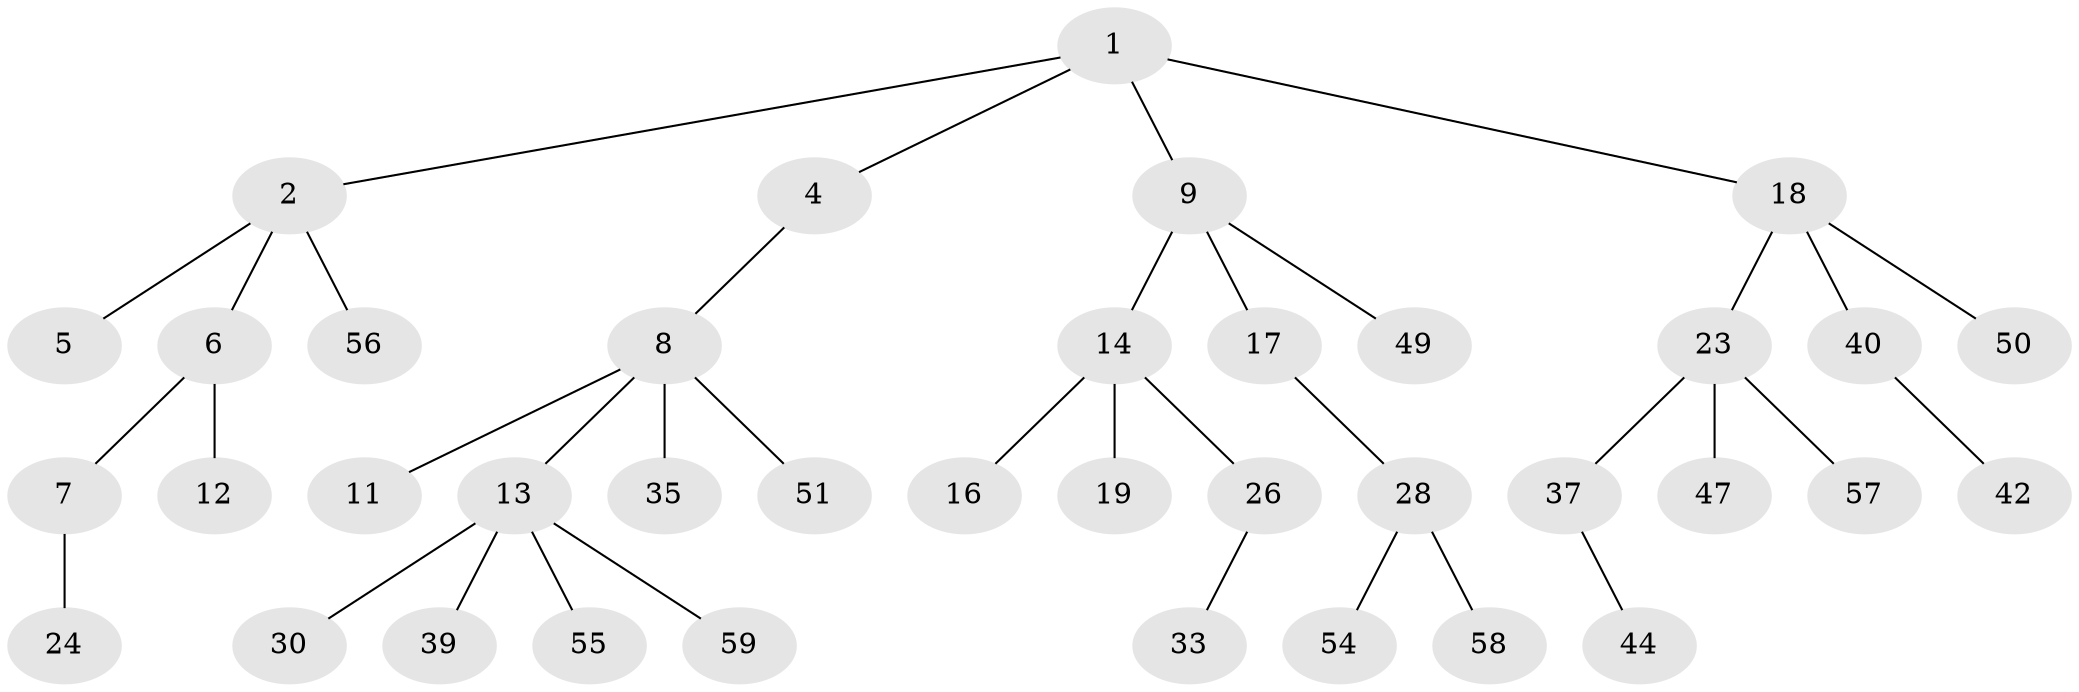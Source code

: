 // Generated by graph-tools (version 1.1) at 2025/52/02/27/25 19:52:11]
// undirected, 38 vertices, 37 edges
graph export_dot {
graph [start="1"]
  node [color=gray90,style=filled];
  1 [super="+3"];
  2 [super="+20"];
  4 [super="+34"];
  5 [super="+31"];
  6 [super="+45"];
  7 [super="+22"];
  8 [super="+29"];
  9 [super="+10"];
  11;
  12 [super="+48"];
  13 [super="+38"];
  14 [super="+15"];
  16 [super="+32"];
  17 [super="+21"];
  18 [super="+25"];
  19;
  23 [super="+46"];
  24 [super="+27"];
  26 [super="+43"];
  28 [super="+41"];
  30;
  33;
  35 [super="+36"];
  37 [super="+52"];
  39;
  40 [super="+53"];
  42;
  44;
  47;
  49;
  50;
  51;
  54;
  55;
  56;
  57;
  58;
  59;
  1 -- 2;
  1 -- 9;
  1 -- 18;
  1 -- 4;
  2 -- 5;
  2 -- 6;
  2 -- 56;
  4 -- 8;
  6 -- 7;
  6 -- 12;
  7 -- 24;
  8 -- 11;
  8 -- 13;
  8 -- 35;
  8 -- 51;
  9 -- 17;
  9 -- 14;
  9 -- 49;
  13 -- 30;
  13 -- 39;
  13 -- 59;
  13 -- 55;
  14 -- 16;
  14 -- 26;
  14 -- 19;
  17 -- 28;
  18 -- 23;
  18 -- 40;
  18 -- 50;
  23 -- 37;
  23 -- 47;
  23 -- 57;
  26 -- 33;
  28 -- 54;
  28 -- 58;
  37 -- 44;
  40 -- 42;
}
